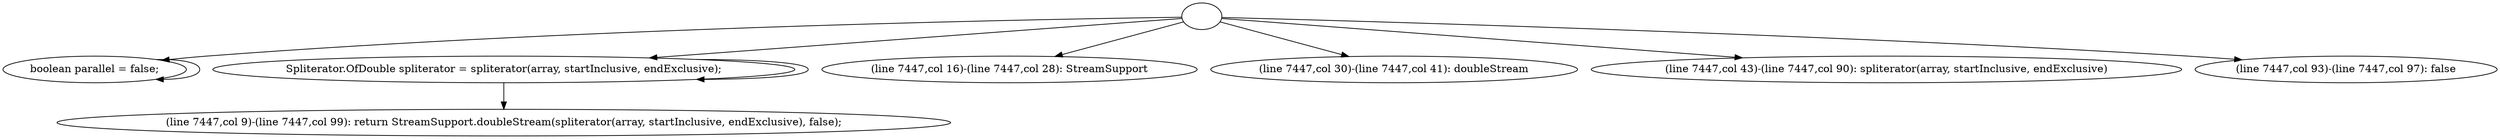 digraph G {
  1 [ label="" ];
  2 [ label="boolean parallel = false;" ];
  3 [ label="Spliterator.OfDouble spliterator = spliterator(array, startInclusive, endExclusive);" ];
  4 [ label="(line 7447,col 9)-(line 7447,col 99): return StreamSupport.doubleStream(spliterator(array, startInclusive, endExclusive), false);" ];
  5 [ label="(line 7447,col 16)-(line 7447,col 28): StreamSupport" ];
  6 [ label="(line 7447,col 30)-(line 7447,col 41): doubleStream" ];
  7 [ label="(line 7447,col 43)-(line 7447,col 90): spliterator(array, startInclusive, endExclusive)" ];
  8 [ label="(line 7447,col 93)-(line 7447,col 97): false" ];
  1 -> 2;
  1 -> 3;
  3 -> 4;
  1 -> 5;
  1 -> 6;
  1 -> 7;
  1 -> 8;
  3 -> 3;
  2 -> 2;
}
